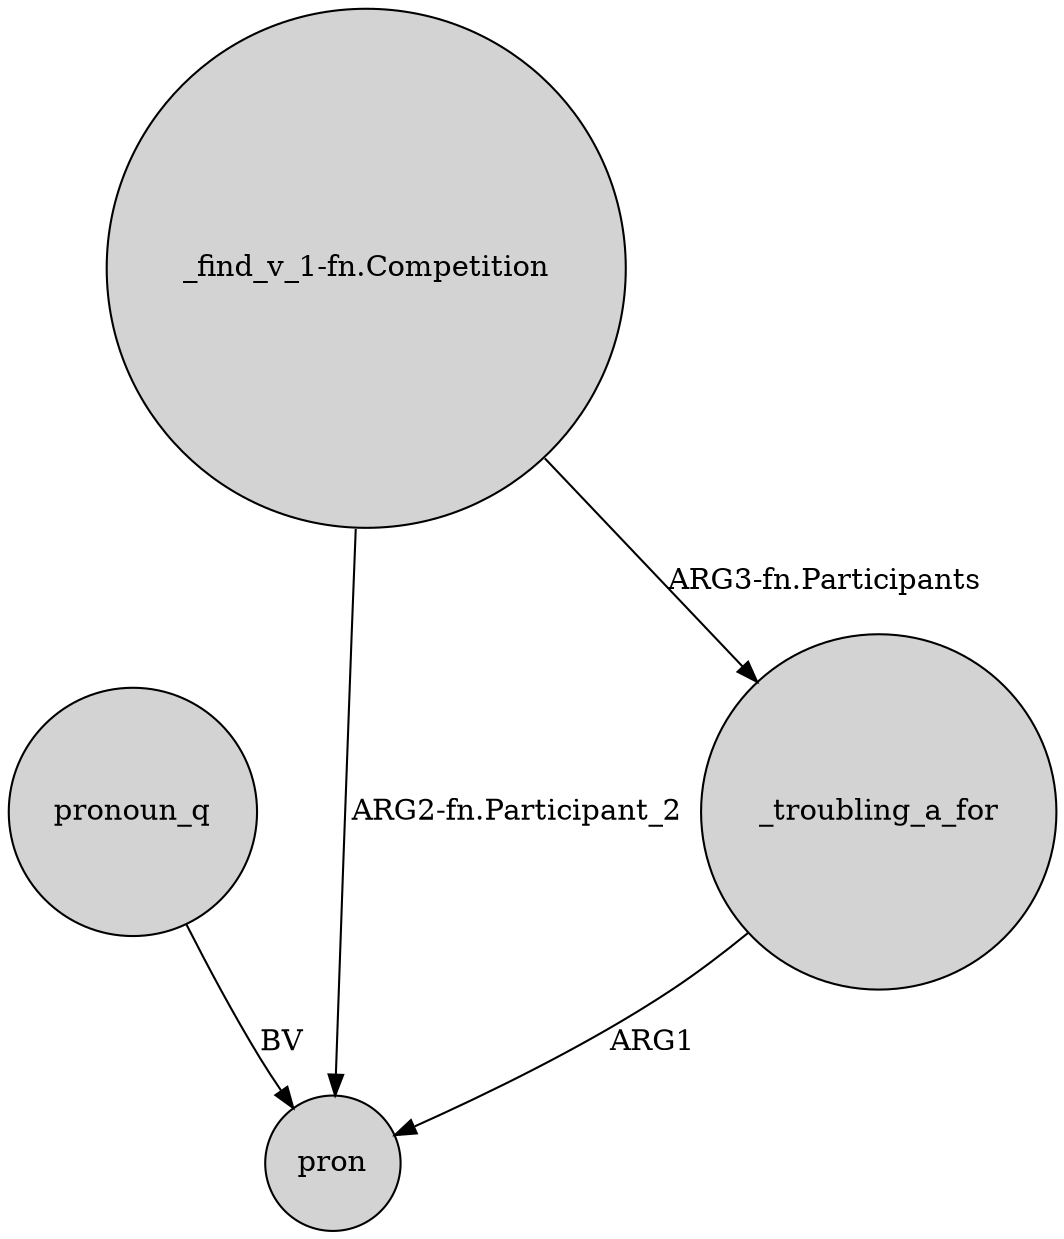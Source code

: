 digraph {
	node [shape=circle style=filled]
	pronoun_q -> pron [label=BV]
	"_find_v_1-fn.Competition" -> pron [label="ARG2-fn.Participant_2"]
	"_find_v_1-fn.Competition" -> _troubling_a_for [label="ARG3-fn.Participants"]
	_troubling_a_for -> pron [label=ARG1]
}
